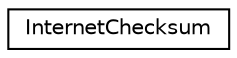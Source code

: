 digraph "类继承关系图"
{
 // LATEX_PDF_SIZE
  edge [fontname="Helvetica",fontsize="10",labelfontname="Helvetica",labelfontsize="10"];
  node [fontname="Helvetica",fontsize="10",shape=record];
  rankdir="LR";
  Node0 [label="InternetChecksum",height=0.2,width=0.4,color="black", fillcolor="white", style="filled",URL="$classInternetChecksum.html",tooltip="The internet checksum algorithm"];
}
